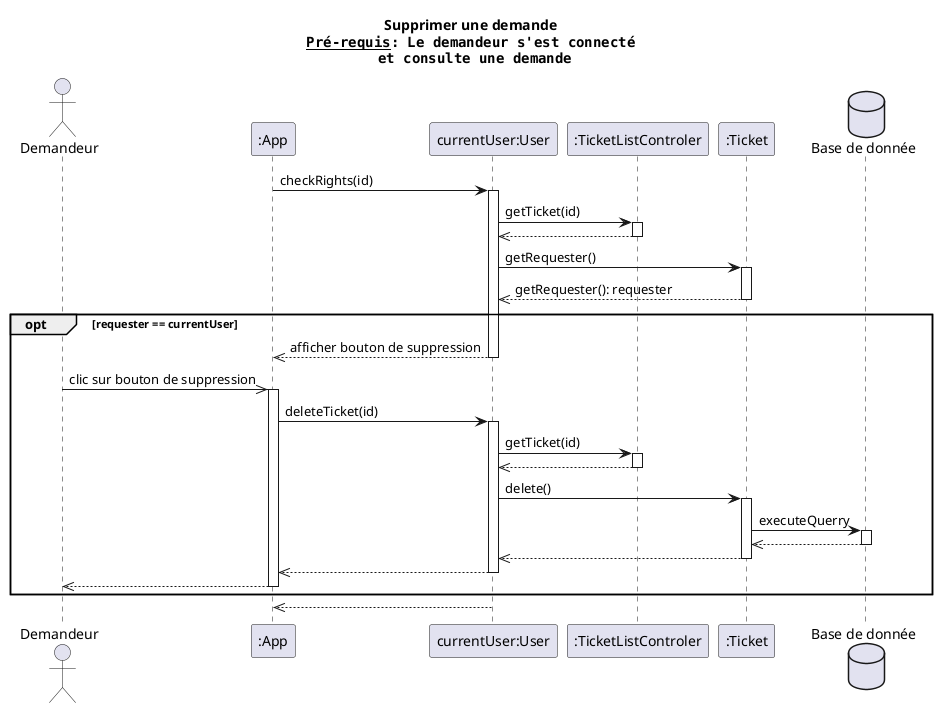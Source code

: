 @startuml supprimer un ticket
title Supprimer une demande\n""__Pré-requis__: Le demandeur s'est connecté""\n"" et consulte une demande""
actor client as "Demandeur" order 1
participant app as ":App"   order 2
participant user as "currentUser:User" order 3
participant tlc as ":TicketListControler" order 4
participant ticket as ":Ticket" order 5
database bdd as "Base de donnée" order 6

app -> user: checkRights(id)
activate user
user -> tlc: getTicket(id)
activate tlc
user <<-- tlc
deactivate tlc

user -> ticket: getRequester()
activate ticket
user <<-- ticket : getRequester(): requester
deactivate ticket

opt requester == currentUser
    app <<-- user: afficher bouton de suppression
    deactivate user

    client ->> app: clic sur bouton de suppression
    activate app
    app -> user: deleteTicket(id)
    activate user
    user -> tlc: getTicket(id)
    activate tlc
    user <<-- tlc
    deactivate tlc

    user -> ticket: delete()
    activate ticket
    ticket -> bdd: executeQuerry
    activate bdd
    ticket <<-- bdd
    deactivate bdd
    user <<-- ticket
    deactivate ticket

    app <<-- user
    deactivate user

    client <<-- app
    deactivate app
end
app <<-- user
deactivate user
@enduml